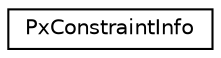digraph "Graphical Class Hierarchy"
{
  edge [fontname="Helvetica",fontsize="10",labelfontname="Helvetica",labelfontsize="10"];
  node [fontname="Helvetica",fontsize="10",shape=record];
  rankdir="LR";
  Node0 [label="PxConstraintInfo",height=0.2,width=0.4,color="black", fillcolor="white", style="filled",URL="$structPxConstraintInfo.html",tooltip="Descriptor for a broken constraint. "];
}
